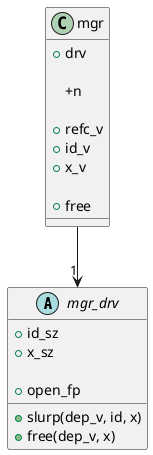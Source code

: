 @startuml

abstract class mgr_drv {
	+id_sz
	+x_sz

	+open_fp
	+slurp(dep_v, id, x)
	+free(dep_v, x)
}

class mgr {
	+drv

	+n

	+refc_v
	+id_v
	+x_v

	+free
}

mgr --> "1" mgr_drv

@enduml
